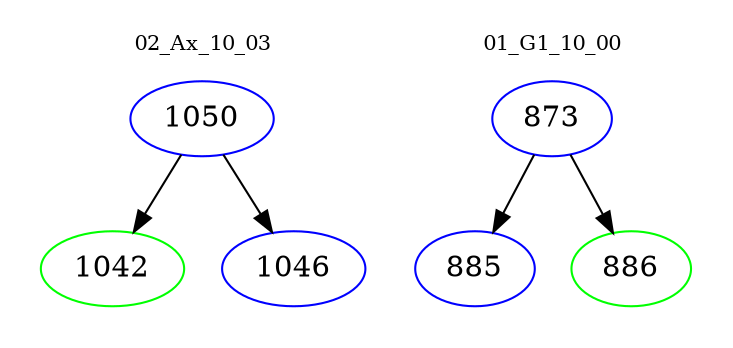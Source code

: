 digraph{
subgraph cluster_0 {
color = white
label = "02_Ax_10_03";
fontsize=10;
T0_1050 [label="1050", color="blue"]
T0_1050 -> T0_1042 [color="black"]
T0_1042 [label="1042", color="green"]
T0_1050 -> T0_1046 [color="black"]
T0_1046 [label="1046", color="blue"]
}
subgraph cluster_1 {
color = white
label = "01_G1_10_00";
fontsize=10;
T1_873 [label="873", color="blue"]
T1_873 -> T1_885 [color="black"]
T1_885 [label="885", color="blue"]
T1_873 -> T1_886 [color="black"]
T1_886 [label="886", color="green"]
}
}
